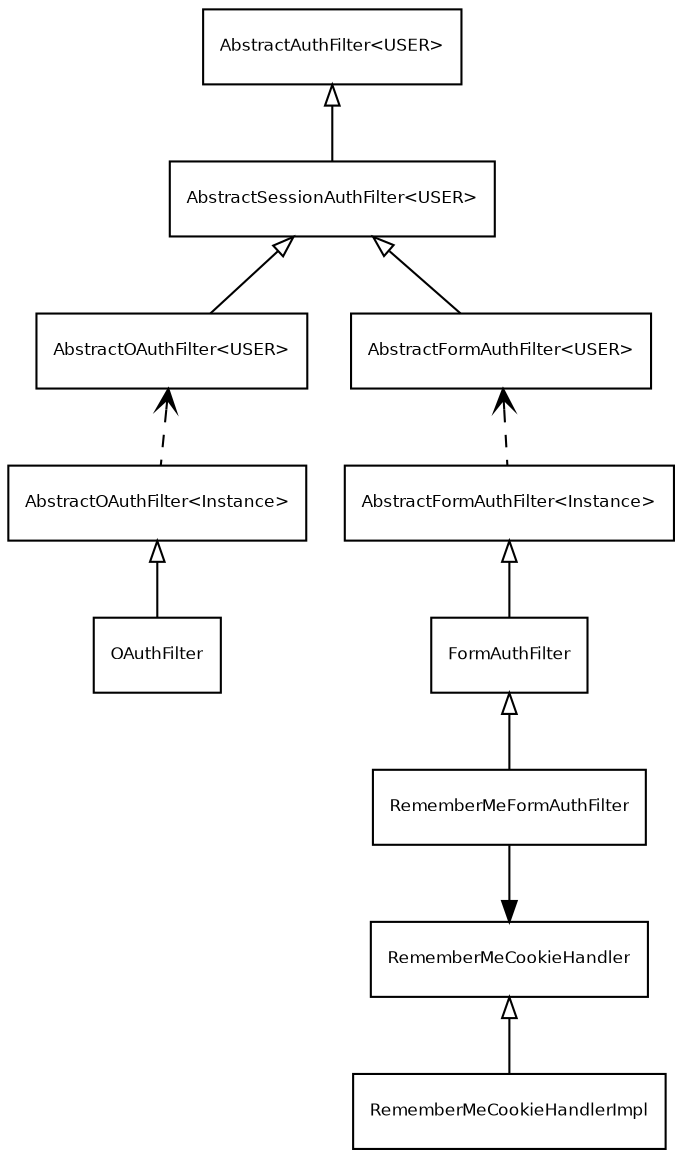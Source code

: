 /*
 * Licensed to the Apache Software Foundation (ASF) under one
 * or more contributor license agreements.  See the NOTICE file
 * distributed with this work for additional information
 * regarding copyright ownership.  The ASF licenses this file
 * to you under the Apache License, Version 2.0 (the
 * "License"); you may not use this file except in compliance
 * with the License.  You may obtain a copy of the License at
 *
 *   http://www.apache.org/licenses/LICENSE-2.0
 *
 * Unless required by applicable law or agreed to in writing,
 * software distributed under the License is distributed on an
 * "AS IS" BASIS, WITHOUT WARRANTIES OR CONDITIONS OF ANY
 * KIND, either express or implied.  See the License for the
 * specific language governing permissions and limitations
 * under the License.
 */

strict digraph dependencies
{

node [fontname = "Bitstream Vera Sans", fontsize = 8, shape = "record"];

"AbstractAuthFilter<USER>" -> "AbstractSessionAuthFilter<USER>" [arrowtail=empty, dir=back];

"AbstractSessionAuthFilter<USER>" -> "AbstractOAuthFilter<USER>" [arrowtail=empty, dir=back];

"AbstractOAuthFilter<USER>" -> "AbstractOAuthFilter<Instance>" [arrowtail=vee, dir=back, style=dashed];

"AbstractOAuthFilter<Instance>" -> OAuthFilter [arrowtail=empty, dir=back];

"AbstractSessionAuthFilter<USER>" -> "AbstractFormAuthFilter<USER>" [arrowtail=empty, dir=back];

"AbstractFormAuthFilter<USER>" -> "AbstractFormAuthFilter<Instance>" [arrowtail=vee, dir=back, style=dashed];

"AbstractFormAuthFilter<Instance>" -> FormAuthFilter [arrowtail=empty, dir=back];

FormAuthFilter -> RememberMeFormAuthFilter [arrowtail=empty, dir=back];

RememberMeFormAuthFilter -> RememberMeCookieHandler;

RememberMeCookieHandler -> RememberMeCookieHandlerImpl [arrowtail=empty, dir=back];

}
